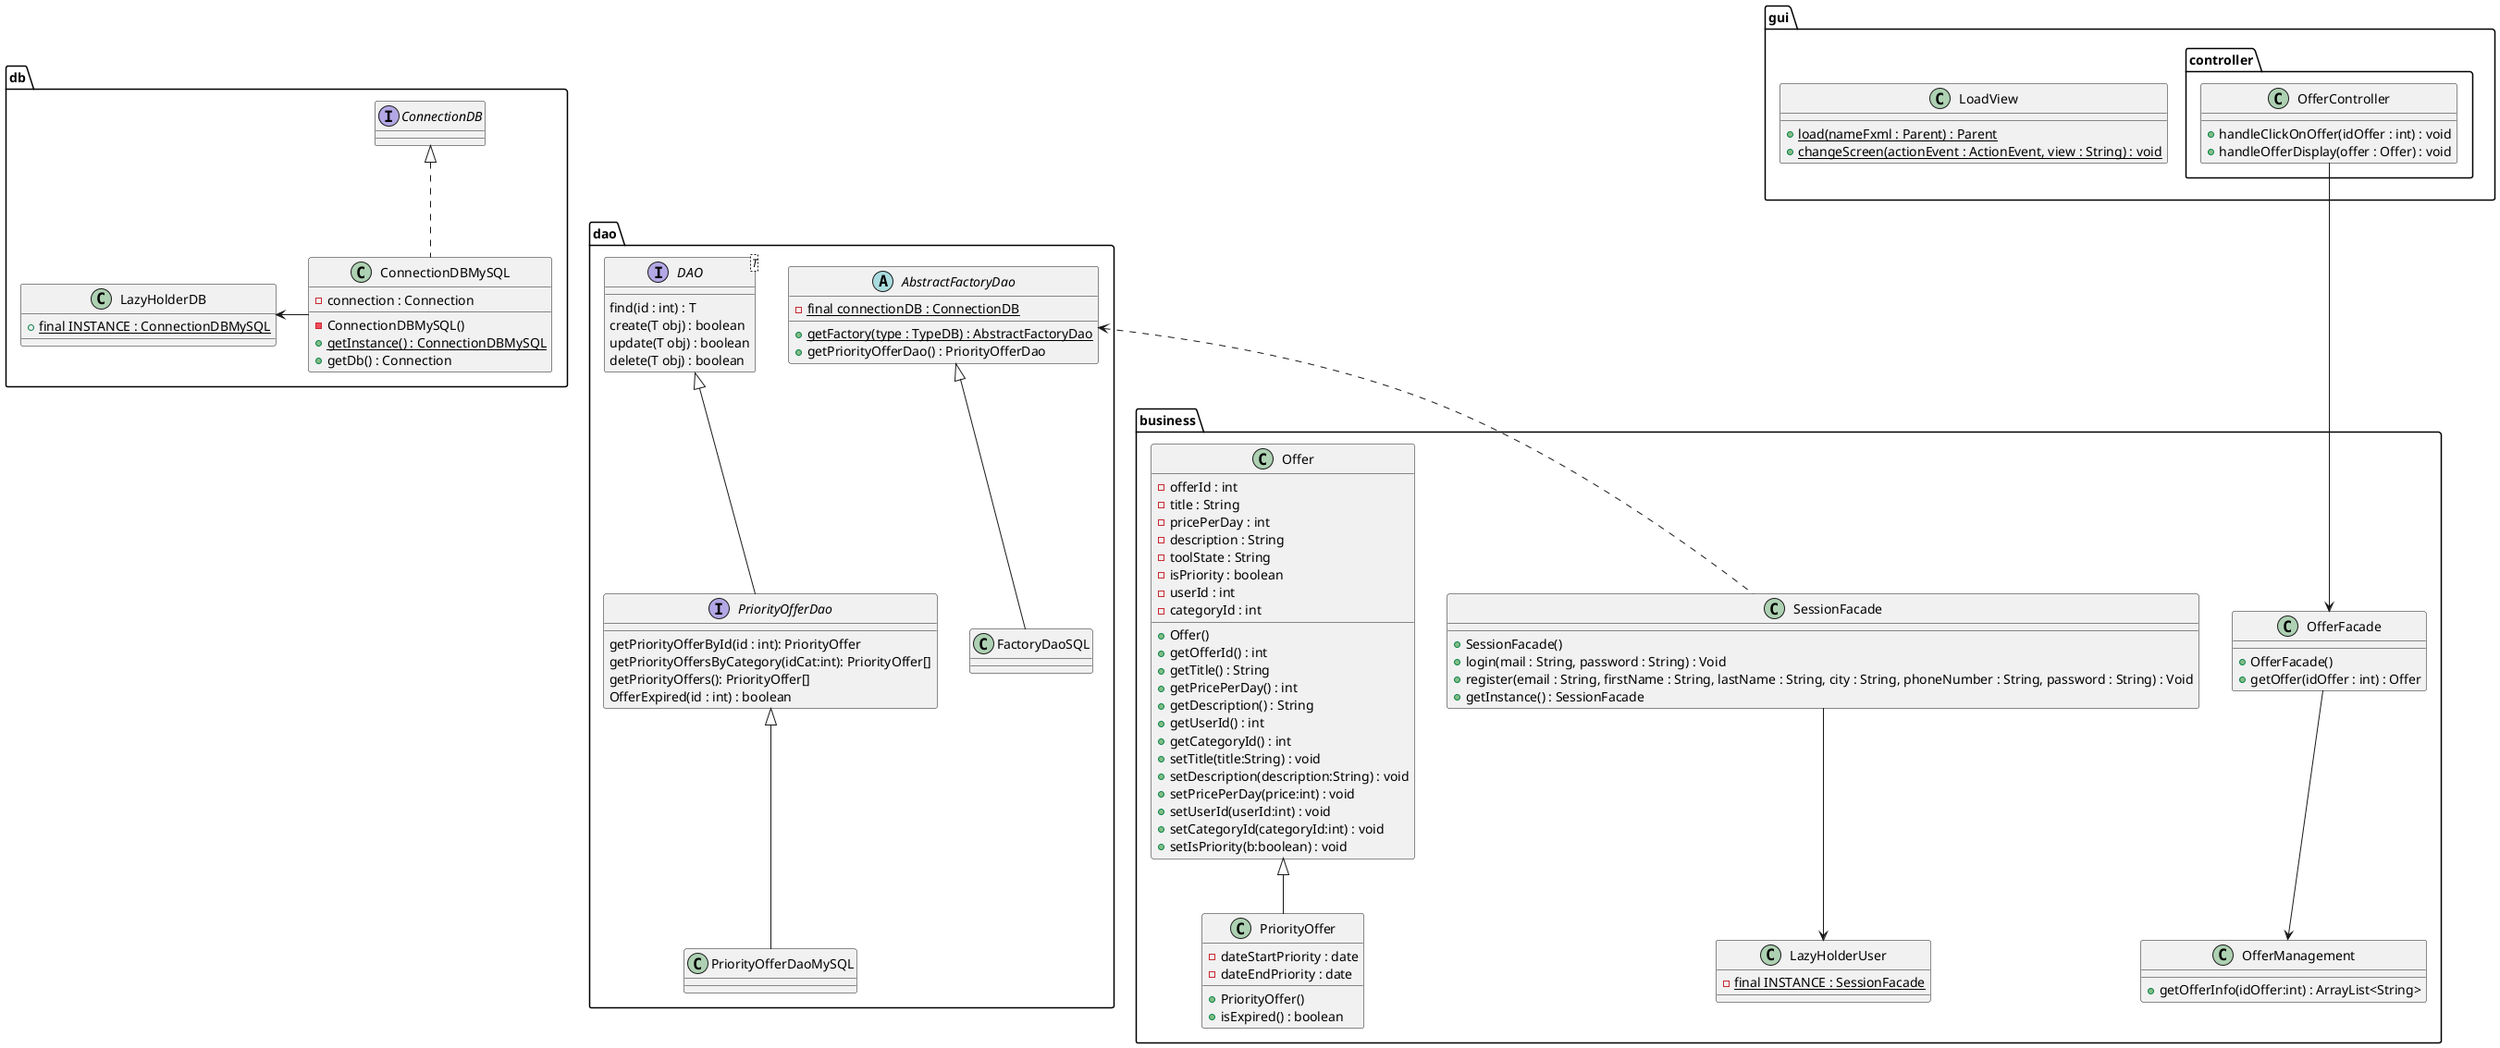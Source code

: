 @startuml

package dao {


    interface PriorityOfferDao{
        getPriorityOfferById(id : int): PriorityOffer
        getPriorityOffersByCategory(idCat:int): PriorityOffer[]
        getPriorityOffers(): PriorityOffer[]
        OfferExpired(id : int) : boolean
    }
    class PriorityOfferDaoMySQL
    AbstractFactoryDao <|-- FactoryDaoSQL
    PriorityOfferDao <|-- PriorityOfferDaoMySQL

    interface DAO<T>{
        find(id : int) : T
        create(T obj) : boolean
        update(T obj) : boolean
        delete(T obj) : boolean
    }

    abstract AbstractFactoryDao{
        - {static} final connectionDB : ConnectionDB
        + {static} getFactory(type : TypeDB) : AbstractFactoryDao
        + getPriorityOfferDao() : PriorityOfferDao
    }

    class FactoryDaoSQL{
    }


    DAO <|-- PriorityOfferDao
}
package db{
    class ConnectionDBMySQL{
        - connection : Connection
        - ConnectionDBMySQL()
        + {static} getInstance() : ConnectionDBMySQL
        + getDb() : Connection
    }

    class LazyHolderDB{
        + {static} final INSTANCE : ConnectionDBMySQL
    }
    interface ConnectionDB
    ConnectionDBMySQL -Left-> LazyHolderDB
    ConnectionDBMySQL .up.|> ConnectionDB

}
package business{
    class OfferFacade{
    + OfferFacade()
    + getOffer(idOffer : int) : Offer
    }
    class SessionFacade{
        + SessionFacade()
        + login(mail : String, password : String) : Void
        + register(email : String, firstName : String, lastName : String, city : String, phoneNumber : String, password : String) : Void
        + getInstance() : SessionFacade
    }

    class LazyHolderUser{
        -{static} final INSTANCE : SessionFacade
    }

    SessionFacade -down-> LazyHolderUser
    class Offer{
        -offerId : int
        -title : String
        -pricePerDay : int
        -description : String
        -toolState : String
        -isPriority : boolean
        -userId : int
        -categoryId : int
        + Offer()
        + getOfferId() : int
        + getTitle() : String
        + getPricePerDay() : int
        + getDescription() : String
        + getUserId() : int
        + getCategoryId() : int
        + setTitle(title:String) : void
        + setDescription(description:String) : void
        + setPricePerDay(price:int) : void
        + setUserId(userId:int) : void
        + setCategoryId(categoryId:int) : void
        + setIsPriority(b:boolean) : void

    }

    class PriorityOffer{
        -dateStartPriority : date
        -dateEndPriority : date
        +PriorityOffer()
        +isExpired() : boolean
    }
    Offer <|-- PriorityOffer

    class OfferManagement{
        + getOfferInfo(idOffer:int) : ArrayList<String>
    }

    OfferFacade --> OfferManagement
}

package gui{

    class LoadView{
        + {static} load(nameFxml : Parent) : Parent
        + {static} changeScreen(actionEvent : ActionEvent, view : String) : void
    }

    package controller{
        class OfferController{
            + handleClickOnOffer(idOffer : int) : void
            + handleOfferDisplay(offer : Offer) : void
        }
    }
}
OfferFacade <--Up- OfferController
SessionFacade .Up.> AbstractFactoryDao



@enduml